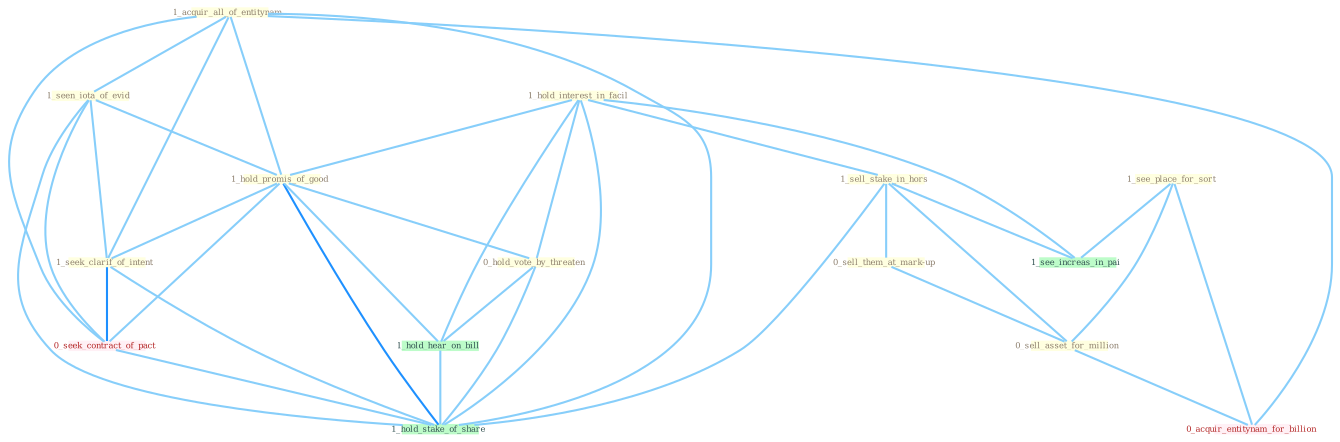 Graph G{ 
    node
    [shape=polygon,style=filled,width=.5,height=.06,color="#BDFCC9",fixedsize=true,fontsize=4,
    fontcolor="#2f4f4f"];
    {node
    [color="#ffffe0", fontcolor="#8b7d6b"] "1_acquir_all_of_entitynam " "1_hold_interest_in_facil " "1_seen_iota_of_evid " "1_hold_promis_of_good " "1_sell_stake_in_hors " "0_sell_them_at_mark-up " "1_see_place_for_sort " "0_hold_vote_by_threaten " "0_sell_asset_for_million " "1_seek_clarif_of_intent "}
{node [color="#fff0f5", fontcolor="#b22222"] "0_seek_contract_of_pact " "0_acquir_entitynam_for_billion "}
edge [color="#B0E2FF"];

	"1_acquir_all_of_entitynam " -- "1_seen_iota_of_evid " [w="1", color="#87cefa" ];
	"1_acquir_all_of_entitynam " -- "1_hold_promis_of_good " [w="1", color="#87cefa" ];
	"1_acquir_all_of_entitynam " -- "1_seek_clarif_of_intent " [w="1", color="#87cefa" ];
	"1_acquir_all_of_entitynam " -- "0_seek_contract_of_pact " [w="1", color="#87cefa" ];
	"1_acquir_all_of_entitynam " -- "0_acquir_entitynam_for_billion " [w="1", color="#87cefa" ];
	"1_acquir_all_of_entitynam " -- "1_hold_stake_of_share " [w="1", color="#87cefa" ];
	"1_hold_interest_in_facil " -- "1_hold_promis_of_good " [w="1", color="#87cefa" ];
	"1_hold_interest_in_facil " -- "1_sell_stake_in_hors " [w="1", color="#87cefa" ];
	"1_hold_interest_in_facil " -- "0_hold_vote_by_threaten " [w="1", color="#87cefa" ];
	"1_hold_interest_in_facil " -- "1_see_increas_in_pai " [w="1", color="#87cefa" ];
	"1_hold_interest_in_facil " -- "1_hold_hear_on_bill " [w="1", color="#87cefa" ];
	"1_hold_interest_in_facil " -- "1_hold_stake_of_share " [w="1", color="#87cefa" ];
	"1_seen_iota_of_evid " -- "1_hold_promis_of_good " [w="1", color="#87cefa" ];
	"1_seen_iota_of_evid " -- "1_seek_clarif_of_intent " [w="1", color="#87cefa" ];
	"1_seen_iota_of_evid " -- "0_seek_contract_of_pact " [w="1", color="#87cefa" ];
	"1_seen_iota_of_evid " -- "1_hold_stake_of_share " [w="1", color="#87cefa" ];
	"1_hold_promis_of_good " -- "0_hold_vote_by_threaten " [w="1", color="#87cefa" ];
	"1_hold_promis_of_good " -- "1_seek_clarif_of_intent " [w="1", color="#87cefa" ];
	"1_hold_promis_of_good " -- "0_seek_contract_of_pact " [w="1", color="#87cefa" ];
	"1_hold_promis_of_good " -- "1_hold_hear_on_bill " [w="1", color="#87cefa" ];
	"1_hold_promis_of_good " -- "1_hold_stake_of_share " [w="2", color="#1e90ff" , len=0.8];
	"1_sell_stake_in_hors " -- "0_sell_them_at_mark-up " [w="1", color="#87cefa" ];
	"1_sell_stake_in_hors " -- "0_sell_asset_for_million " [w="1", color="#87cefa" ];
	"1_sell_stake_in_hors " -- "1_see_increas_in_pai " [w="1", color="#87cefa" ];
	"1_sell_stake_in_hors " -- "1_hold_stake_of_share " [w="1", color="#87cefa" ];
	"0_sell_them_at_mark-up " -- "0_sell_asset_for_million " [w="1", color="#87cefa" ];
	"1_see_place_for_sort " -- "0_sell_asset_for_million " [w="1", color="#87cefa" ];
	"1_see_place_for_sort " -- "0_acquir_entitynam_for_billion " [w="1", color="#87cefa" ];
	"1_see_place_for_sort " -- "1_see_increas_in_pai " [w="1", color="#87cefa" ];
	"0_hold_vote_by_threaten " -- "1_hold_hear_on_bill " [w="1", color="#87cefa" ];
	"0_hold_vote_by_threaten " -- "1_hold_stake_of_share " [w="1", color="#87cefa" ];
	"0_sell_asset_for_million " -- "0_acquir_entitynam_for_billion " [w="1", color="#87cefa" ];
	"1_seek_clarif_of_intent " -- "0_seek_contract_of_pact " [w="2", color="#1e90ff" , len=0.8];
	"1_seek_clarif_of_intent " -- "1_hold_stake_of_share " [w="1", color="#87cefa" ];
	"0_seek_contract_of_pact " -- "1_hold_stake_of_share " [w="1", color="#87cefa" ];
	"1_hold_hear_on_bill " -- "1_hold_stake_of_share " [w="1", color="#87cefa" ];
}